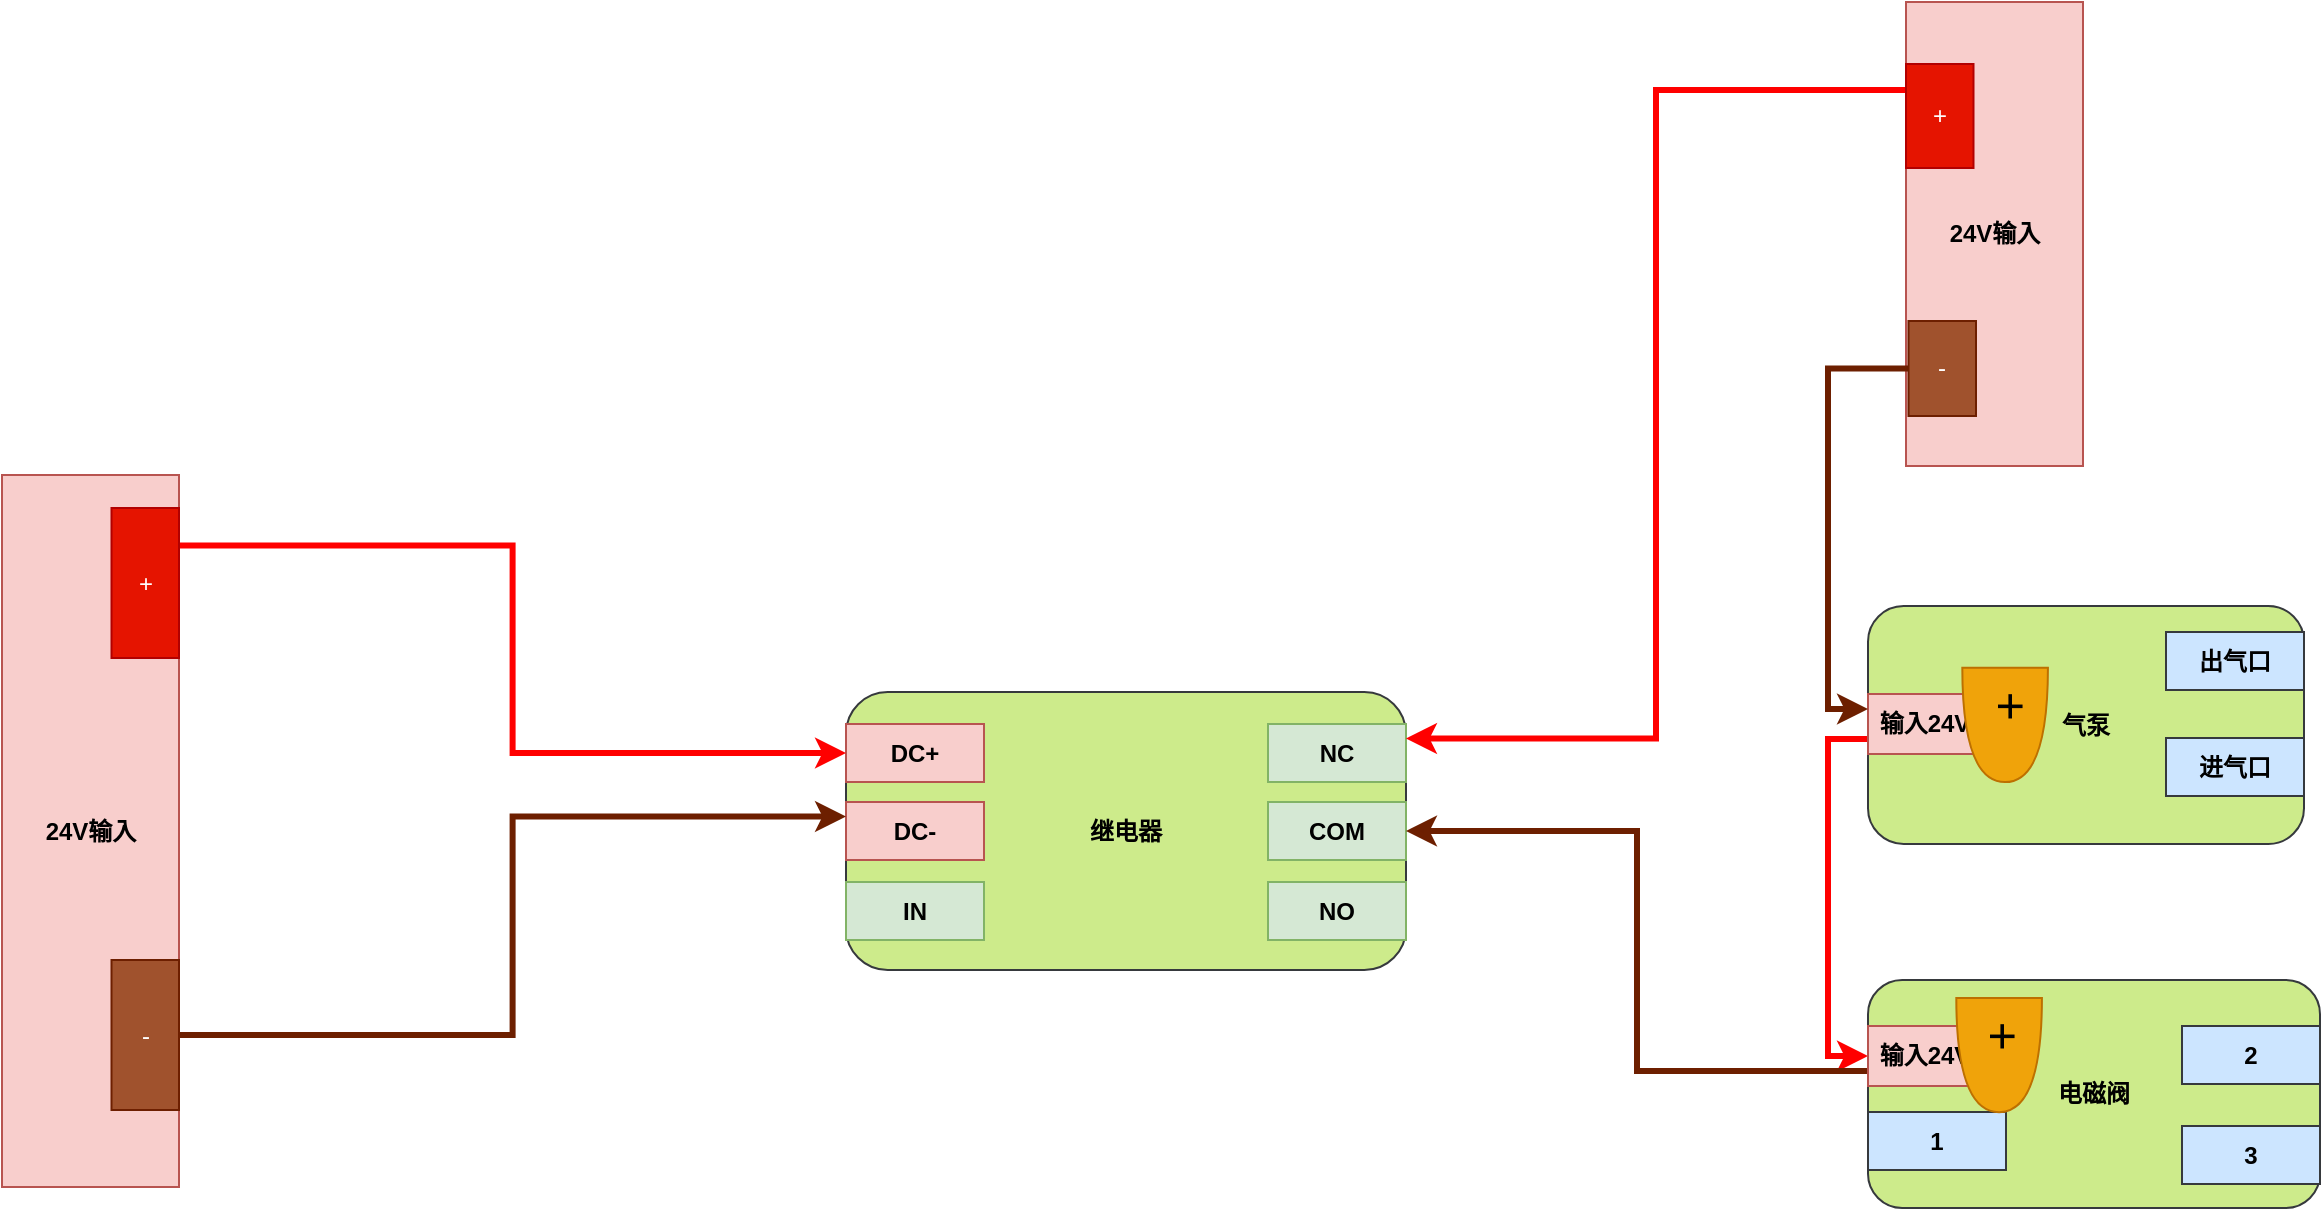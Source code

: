 <mxfile version="24.1.0" type="device">
  <diagram name="第 1 页" id="FByG7W6bhL_o-F0UXBpS">
    <mxGraphModel dx="1595" dy="1097" grid="0" gridSize="10" guides="1" tooltips="1" connect="1" arrows="1" fold="1" page="0" pageScale="1" pageWidth="827" pageHeight="1169" background="#FFFFFF" math="0" shadow="0">
      <root>
        <mxCell id="0" />
        <mxCell id="1" parent="0" />
        <mxCell id="s5gLZn5pLBX4iGZIlQmL-1" value="&lt;font color=&quot;#000000&quot;&gt;&lt;b&gt;继电器&lt;/b&gt;&lt;/font&gt;" style="rounded=1;whiteSpace=wrap;html=1;fillColor=#cdeb8b;strokeColor=#36393d;" vertex="1" parent="1">
          <mxGeometry x="101" y="322" width="280" height="139" as="geometry" />
        </mxCell>
        <mxCell id="s5gLZn5pLBX4iGZIlQmL-2" value="&lt;font color=&quot;#000000&quot;&gt;&lt;b&gt;DC+&lt;/b&gt;&lt;/font&gt;" style="rounded=0;whiteSpace=wrap;html=1;fillColor=#f8cecc;strokeColor=#b85450;align=center;verticalAlign=middle;fontFamily=Helvetica;fontSize=12;fontColor=#000000;fontStyle=1;" vertex="1" parent="1">
          <mxGeometry x="101" y="338" width="69" height="29" as="geometry" />
        </mxCell>
        <mxCell id="s5gLZn5pLBX4iGZIlQmL-3" value="&lt;font color=&quot;#000000&quot;&gt;&lt;b&gt;DC-&lt;/b&gt;&lt;/font&gt;" style="rounded=0;whiteSpace=wrap;html=1;fillColor=#f8cecc;strokeColor=#b85450;align=center;verticalAlign=middle;fontFamily=Helvetica;fontSize=12;fontColor=#000000;fontStyle=1;" vertex="1" parent="1">
          <mxGeometry x="101" y="377" width="69" height="29" as="geometry" />
        </mxCell>
        <mxCell id="s5gLZn5pLBX4iGZIlQmL-4" value="&lt;font color=&quot;#000000&quot;&gt;&lt;b&gt;IN&lt;/b&gt;&lt;/font&gt;" style="rounded=0;whiteSpace=wrap;html=1;fillColor=#d5e8d4;strokeColor=#82b366;" vertex="1" parent="1">
          <mxGeometry x="101" y="417" width="69" height="29" as="geometry" />
        </mxCell>
        <mxCell id="s5gLZn5pLBX4iGZIlQmL-6" value="&lt;font color=&quot;#000000&quot;&gt;&lt;b&gt;NC&lt;/b&gt;&lt;/font&gt;" style="rounded=0;whiteSpace=wrap;html=1;fillColor=#d5e8d4;strokeColor=#82b366;" vertex="1" parent="1">
          <mxGeometry x="312" y="338" width="69" height="29" as="geometry" />
        </mxCell>
        <mxCell id="s5gLZn5pLBX4iGZIlQmL-7" value="&lt;font color=&quot;#000000&quot;&gt;&lt;b&gt;COM&lt;/b&gt;&lt;/font&gt;" style="rounded=0;whiteSpace=wrap;html=1;fillColor=#d5e8d4;strokeColor=#82b366;" vertex="1" parent="1">
          <mxGeometry x="312" y="377" width="69" height="29" as="geometry" />
        </mxCell>
        <mxCell id="s5gLZn5pLBX4iGZIlQmL-8" value="&lt;font color=&quot;#000000&quot;&gt;&lt;b&gt;NO&lt;/b&gt;&lt;/font&gt;" style="rounded=0;whiteSpace=wrap;html=1;fillColor=#d5e8d4;strokeColor=#82b366;" vertex="1" parent="1">
          <mxGeometry x="312" y="417" width="69" height="29" as="geometry" />
        </mxCell>
        <mxCell id="s5gLZn5pLBX4iGZIlQmL-9" value="&lt;font color=&quot;#000000&quot;&gt;&lt;b&gt;气泵&lt;/b&gt;&lt;/font&gt;" style="rounded=1;whiteSpace=wrap;html=1;fillColor=#cdeb8b;strokeColor=#36393d;" vertex="1" parent="1">
          <mxGeometry x="612" y="279" width="218" height="119" as="geometry" />
        </mxCell>
        <mxCell id="s5gLZn5pLBX4iGZIlQmL-10" value="&lt;font color=&quot;#000000&quot;&gt;&lt;b&gt;电磁阀&lt;/b&gt;&lt;/font&gt;" style="rounded=1;whiteSpace=wrap;html=1;fillColor=#cdeb8b;strokeColor=#36393d;align=center;verticalAlign=middle;fontFamily=Helvetica;fontSize=12;fontColor=default;" vertex="1" parent="1">
          <mxGeometry x="612" y="466" width="226" height="114" as="geometry" />
        </mxCell>
        <mxCell id="s5gLZn5pLBX4iGZIlQmL-11" value="&lt;font color=&quot;#000000&quot;&gt;&lt;b&gt;出气口&lt;/b&gt;&lt;/font&gt;" style="rounded=0;whiteSpace=wrap;html=1;fillColor=#cce5ff;strokeColor=#36393d;" vertex="1" parent="1">
          <mxGeometry x="761" y="292" width="69" height="29" as="geometry" />
        </mxCell>
        <mxCell id="s5gLZn5pLBX4iGZIlQmL-12" value="&lt;font color=&quot;#000000&quot;&gt;&lt;b&gt;进气口&lt;/b&gt;&lt;/font&gt;" style="rounded=0;whiteSpace=wrap;html=1;fillColor=#cce5ff;strokeColor=#36393d;" vertex="1" parent="1">
          <mxGeometry x="761" y="345" width="69" height="29" as="geometry" />
        </mxCell>
        <mxCell id="s5gLZn5pLBX4iGZIlQmL-13" value="&lt;font color=&quot;#000000&quot;&gt;&lt;b&gt;2&lt;/b&gt;&lt;/font&gt;" style="rounded=0;whiteSpace=wrap;html=1;fillColor=#cce5ff;strokeColor=#36393d;" vertex="1" parent="1">
          <mxGeometry x="769" y="489" width="69" height="29" as="geometry" />
        </mxCell>
        <mxCell id="s5gLZn5pLBX4iGZIlQmL-14" value="&lt;font color=&quot;#000000&quot;&gt;&lt;b&gt;3&lt;/b&gt;&lt;/font&gt;" style="rounded=0;whiteSpace=wrap;html=1;fillColor=#cce5ff;strokeColor=#36393d;" vertex="1" parent="1">
          <mxGeometry x="769" y="539" width="69" height="29" as="geometry" />
        </mxCell>
        <mxCell id="s5gLZn5pLBX4iGZIlQmL-15" value="&lt;font color=&quot;#000000&quot;&gt;&lt;b&gt;1&lt;/b&gt;&lt;/font&gt;" style="rounded=0;whiteSpace=wrap;html=1;fillColor=#cce5ff;strokeColor=#36393d;" vertex="1" parent="1">
          <mxGeometry x="612" y="532" width="69" height="29" as="geometry" />
        </mxCell>
        <mxCell id="s5gLZn5pLBX4iGZIlQmL-44" style="edgeStyle=orthogonalEdgeStyle;rounded=0;orthogonalLoop=1;jettySize=auto;html=1;exitX=0;exitY=0.75;exitDx=0;exitDy=0;entryX=0;entryY=0.5;entryDx=0;entryDy=0;strokeColor=#ff0000;strokeWidth=3;align=center;verticalAlign=middle;fontFamily=Helvetica;fontSize=11;fontColor=default;labelBackgroundColor=default;endArrow=classic;" edge="1" parent="1" source="s5gLZn5pLBX4iGZIlQmL-17" target="s5gLZn5pLBX4iGZIlQmL-18">
          <mxGeometry relative="1" as="geometry" />
        </mxCell>
        <mxCell id="s5gLZn5pLBX4iGZIlQmL-17" value="输入24V" style="rounded=0;whiteSpace=wrap;html=1;fillColor=#f8cecc;strokeColor=#b85450;fontStyle=1;fontColor=#000000;" vertex="1" parent="1">
          <mxGeometry x="612" y="323" width="57" height="30" as="geometry" />
        </mxCell>
        <mxCell id="s5gLZn5pLBX4iGZIlQmL-45" style="edgeStyle=orthogonalEdgeStyle;rounded=0;orthogonalLoop=1;jettySize=auto;html=1;exitX=0;exitY=0.75;exitDx=0;exitDy=0;entryX=1;entryY=0.5;entryDx=0;entryDy=0;strokeColor=#6D1F00;strokeWidth=3;align=center;verticalAlign=middle;fontFamily=Helvetica;fontSize=11;fontColor=default;labelBackgroundColor=default;endArrow=classic;fillColor=#a0522d;" edge="1" parent="1" source="s5gLZn5pLBX4iGZIlQmL-18" target="s5gLZn5pLBX4iGZIlQmL-7">
          <mxGeometry relative="1" as="geometry" />
        </mxCell>
        <mxCell id="s5gLZn5pLBX4iGZIlQmL-18" value="输入24V" style="rounded=0;whiteSpace=wrap;html=1;fillColor=#f8cecc;strokeColor=#b85450;fontStyle=1;fontColor=#000000;" vertex="1" parent="1">
          <mxGeometry x="612" y="489" width="57" height="30" as="geometry" />
        </mxCell>
        <mxCell id="s5gLZn5pLBX4iGZIlQmL-20" value="24V输入" style="rounded=0;whiteSpace=wrap;html=1;fillColor=#f8cecc;strokeColor=#b85450;fontStyle=1;fontColor=#000000;" vertex="1" parent="1">
          <mxGeometry x="-321" y="213.5" width="88.5" height="356" as="geometry" />
        </mxCell>
        <mxCell id="s5gLZn5pLBX4iGZIlQmL-23" style="edgeStyle=orthogonalEdgeStyle;rounded=0;orthogonalLoop=1;jettySize=auto;html=1;exitX=1;exitY=0.25;exitDx=0;exitDy=0;entryX=0;entryY=0.5;entryDx=0;entryDy=0;strokeColor=#ff0000;strokeWidth=3;align=center;verticalAlign=middle;fontFamily=Helvetica;fontSize=11;fontColor=default;labelBackgroundColor=default;endArrow=classic;" edge="1" parent="1" source="s5gLZn5pLBX4iGZIlQmL-21" target="s5gLZn5pLBX4iGZIlQmL-2">
          <mxGeometry relative="1" as="geometry" />
        </mxCell>
        <mxCell id="s5gLZn5pLBX4iGZIlQmL-21" value="+" style="rounded=0;whiteSpace=wrap;html=1;fillColor=#e51400;fontColor=#ffffff;strokeColor=#B20000;" vertex="1" parent="1">
          <mxGeometry x="-266.25" y="230" width="33.75" height="75" as="geometry" />
        </mxCell>
        <mxCell id="s5gLZn5pLBX4iGZIlQmL-24" style="edgeStyle=orthogonalEdgeStyle;rounded=0;orthogonalLoop=1;jettySize=auto;html=1;exitX=1;exitY=0.5;exitDx=0;exitDy=0;entryX=0;entryY=0.25;entryDx=0;entryDy=0;strokeColor=#6D1F00;strokeWidth=3;align=center;verticalAlign=middle;fontFamily=Helvetica;fontSize=11;fontColor=default;labelBackgroundColor=default;endArrow=classic;fillColor=#a0522d;" edge="1" parent="1" source="s5gLZn5pLBX4iGZIlQmL-22" target="s5gLZn5pLBX4iGZIlQmL-3">
          <mxGeometry relative="1" as="geometry" />
        </mxCell>
        <mxCell id="s5gLZn5pLBX4iGZIlQmL-22" value="-" style="rounded=0;whiteSpace=wrap;html=1;fillColor=#a0522d;fontColor=#ffffff;strokeColor=#6D1F00;" vertex="1" parent="1">
          <mxGeometry x="-266.25" y="456" width="33.75" height="75" as="geometry" />
        </mxCell>
        <mxCell id="s5gLZn5pLBX4iGZIlQmL-25" value="&lt;p style=&quot;line-height: 130%;&quot;&gt;&lt;font style=&quot;font-size: 25px;&quot;&gt;+&amp;nbsp;&lt;/font&gt;&lt;font style=&quot;font-size: 21px;&quot;&gt;&amp;nbsp;&amp;nbsp;&lt;/font&gt;&lt;/p&gt;" style="shape=or;whiteSpace=wrap;html=1;rotation=90;fillColor=#f0a30a;fontColor=#000000;strokeColor=#BD7000;" vertex="1" parent="1">
          <mxGeometry x="652" y="317.09" width="57.12" height="42.81" as="geometry" />
        </mxCell>
        <mxCell id="s5gLZn5pLBX4iGZIlQmL-26" value="&lt;p style=&quot;line-height: 130%;&quot;&gt;&lt;font style=&quot;font-size: 25px;&quot;&gt;+&amp;nbsp;&lt;/font&gt;&lt;font style=&quot;font-size: 21px;&quot;&gt;&amp;nbsp;&amp;nbsp;&lt;/font&gt;&lt;/p&gt;" style="shape=or;whiteSpace=wrap;html=1;rotation=90;fillColor=#f0a30a;fontColor=#000000;strokeColor=#BD7000;" vertex="1" parent="1">
          <mxGeometry x="649" y="482.1" width="57.12" height="42.81" as="geometry" />
        </mxCell>
        <mxCell id="s5gLZn5pLBX4iGZIlQmL-36" value="24V输入" style="rounded=0;whiteSpace=wrap;html=1;fillColor=#f8cecc;strokeColor=#b85450;fontStyle=1;fontColor=#000000;" vertex="1" parent="1">
          <mxGeometry x="631" y="-23" width="88.5" height="232" as="geometry" />
        </mxCell>
        <mxCell id="s5gLZn5pLBX4iGZIlQmL-40" style="edgeStyle=orthogonalEdgeStyle;rounded=0;orthogonalLoop=1;jettySize=auto;html=1;exitX=0;exitY=0.25;exitDx=0;exitDy=0;entryX=1;entryY=0.25;entryDx=0;entryDy=0;strokeColor=#ff0000;strokeWidth=3;align=center;verticalAlign=middle;fontFamily=Helvetica;fontSize=11;fontColor=default;labelBackgroundColor=default;endArrow=classic;" edge="1" parent="1" source="s5gLZn5pLBX4iGZIlQmL-37" target="s5gLZn5pLBX4iGZIlQmL-6">
          <mxGeometry relative="1" as="geometry" />
        </mxCell>
        <mxCell id="s5gLZn5pLBX4iGZIlQmL-37" value="+" style="rounded=0;whiteSpace=wrap;html=1;fillColor=#e51400;fontColor=#ffffff;strokeColor=#B20000;" vertex="1" parent="1">
          <mxGeometry x="631" y="8" width="33.75" height="52" as="geometry" />
        </mxCell>
        <mxCell id="s5gLZn5pLBX4iGZIlQmL-43" style="edgeStyle=orthogonalEdgeStyle;rounded=0;orthogonalLoop=1;jettySize=auto;html=1;exitX=0;exitY=0.5;exitDx=0;exitDy=0;entryX=0;entryY=0.25;entryDx=0;entryDy=0;strokeColor=#6D1F00;strokeWidth=3;align=center;verticalAlign=middle;fontFamily=Helvetica;fontSize=11;fontColor=default;labelBackgroundColor=default;endArrow=classic;fillColor=#a0522d;" edge="1" parent="1" source="s5gLZn5pLBX4iGZIlQmL-38" target="s5gLZn5pLBX4iGZIlQmL-17">
          <mxGeometry relative="1" as="geometry" />
        </mxCell>
        <mxCell id="s5gLZn5pLBX4iGZIlQmL-38" value="-" style="rounded=0;whiteSpace=wrap;html=1;fillColor=#a0522d;fontColor=#ffffff;strokeColor=#6D1F00;" vertex="1" parent="1">
          <mxGeometry x="632.25" y="136.5" width="33.75" height="47.5" as="geometry" />
        </mxCell>
      </root>
    </mxGraphModel>
  </diagram>
</mxfile>

